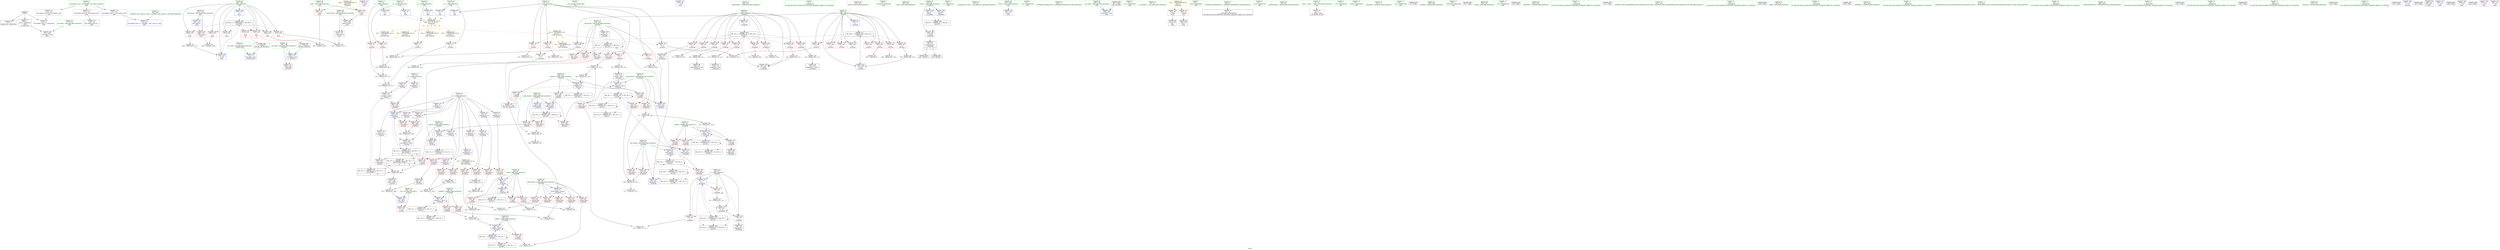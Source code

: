 digraph "SVFG" {
	label="SVFG";

	Node0x5595bc448990 [shape=record,color=grey,label="{NodeID: 0\nNullPtr}"];
	Node0x5595bc448990 -> Node0x5595bc4646f0[style=solid];
	Node0x5595bc448990 -> Node0x5595bc4647f0[style=solid];
	Node0x5595bc448990 -> Node0x5595bc466920[style=solid];
	Node0x5595bc465930 [shape=record,color=red,label="{NodeID: 194\n408\<--373\n\<--left_bound\nmain\n}"];
	Node0x5595bc465930 -> Node0x5595bc477120[style=solid];
	Node0x5595bc4629d0 [shape=record,color=purple,label="{NodeID: 111\n394\<--36\n\<--.str.5\nmain\n}"];
	Node0x5595bc460b80 [shape=record,color=green,label="{NodeID: 28\n17\<--18\ns\<--s_field_insensitive\nGlob }"];
	Node0x5595bc460b80 -> Node0x5595bc467fc0[style=solid];
	Node0x5595bc460b80 -> Node0x5595bc466620[style=solid];
	Node0x5595bc467170 [shape=record,color=blue,label="{NodeID: 222\n90\<--167\nright_bound\<--\n_Z5checkx\n}"];
	Node0x5595bc467170 -> Node0x5595bc4895e0[style=dashed];
	Node0x5595bc468b20 [shape=record,color=red,label="{NodeID: 139\n153\<--84\n\<--i\n_Z5checkx\n}"];
	Node0x5595bc468b20 -> Node0x5595bc475920[style=solid];
	Node0x5595bc463470 [shape=record,color=green,label="{NodeID: 56\n250\<--251\nres\<--res_field_insensitive\n_Z5solvei\n}"];
	Node0x5595bc463470 -> Node0x5595bc46b2f0[style=solid];
	Node0x5595bc463470 -> Node0x5595bc470120[style=solid];
	Node0x5595bc4b0950 [shape=record,color=black,label="{NodeID: 499\n71 = PHI(437, )\n0th arg _Z9read_datai }"];
	Node0x5595bc4b0950 -> Node0x5595bc466a20[style=solid];
	Node0x5595bc4763a0 [shape=record,color=grey,label="{NodeID: 333\n129 = Binary(128, 130, )\n}"];
	Node0x5595bc4763a0 -> Node0x5595bc464c30[style=solid];
	Node0x5595bc4706d0 [shape=record,color=blue,label="{NodeID: 250\n379\<--442\ni\<--inc\nmain\n}"];
	Node0x5595bc4706d0 -> Node0x5595bc48b410[style=dashed];
	Node0x5595bc46a1e0 [shape=record,color=red,label="{NodeID: 167\n349\<--238\n\<--test.addr\n_Z5solvei\n}"];
	Node0x5595bc464dd0 [shape=record,color=black,label="{NodeID: 84\n155\<--154\nidxprom13\<--sub12\n_Z5checkx\n}"];
	Node0x5595bc4495f0 [shape=record,color=green,label="{NodeID: 1\n7\<--1\n__dso_handle\<--dummyObj\nGlob }"];
	Node0x5595bc465a00 [shape=record,color=red,label="{NodeID: 195\n412\<--375\n\<--right_bound\nmain\n}"];
	Node0x5595bc465a00 -> Node0x5595bc476e20[style=solid];
	Node0x5595bc462aa0 [shape=record,color=purple,label="{NodeID: 112\n421\<--39\n\<--.str.6\nmain\n}"];
	Node0x5595bc460c80 [shape=record,color=green,label="{NodeID: 29\n19\<--20\na\<--a_field_insensitive\nGlob }"];
	Node0x5595bc460c80 -> Node0x5595bc465520[style=solid];
	Node0x5595bc460c80 -> Node0x5595bc4655f0[style=solid];
	Node0x5595bc467240 [shape=record,color=blue,label="{NodeID: 223\n94\<--171\nj\<--\n_Z5checkx\n}"];
	Node0x5595bc467240 -> Node0x5595bc469820[style=dashed];
	Node0x5595bc467240 -> Node0x5595bc4698f0[style=dashed];
	Node0x5595bc467240 -> Node0x5595bc4699c0[style=dashed];
	Node0x5595bc467240 -> Node0x5595bc467580[style=dashed];
	Node0x5595bc467240 -> Node0x5595bc487ce0[style=dashed];
	Node0x5595bc467240 -> Node0x5595bc492e40[style=dashed];
	Node0x5595bc468bf0 [shape=record,color=red,label="{NodeID: 140\n182\<--84\n\<--i\n_Z5checkx\n}"];
	Node0x5595bc468bf0 -> Node0x5595bc478020[style=solid];
	Node0x5595bc463540 [shape=record,color=green,label="{NodeID: 57\n254\<--255\n_ZNSirsERx\<--_ZNSirsERx_field_insensitive\n}"];
	Node0x5595bc4b0a60 [shape=record,color=black,label="{NodeID: 500\n237 = PHI(415, )\n0th arg _Z5solvei }"];
	Node0x5595bc4b0a60 -> Node0x5595bc46f690[style=solid];
	Node0x5595bc476520 [shape=record,color=grey,label="{NodeID: 334\n187 = Binary(186, 115, )\n}"];
	Node0x5595bc476520 -> Node0x5595bc464f70[style=solid];
	Node0x5595bc46a2b0 [shape=record,color=red,label="{NodeID: 168\n262\<--240\n\<--i\n_Z5solvei\n}"];
	Node0x5595bc46a2b0 -> Node0x5595bc477ba0[style=solid];
	Node0x5595bc464ea0 [shape=record,color=black,label="{NodeID: 85\n179\<--178\nidxprom22\<--\n_Z5checkx\n}"];
	Node0x5595bc45f1e0 [shape=record,color=green,label="{NodeID: 2\n9\<--1\n\<--dummyObj\nCan only get source location for instruction, argument, global var or function.}"];
	Node0x5595bc465ad0 [shape=record,color=red,label="{NodeID: 196\n399\<--377\n\<--tests\nmain\n}"];
	Node0x5595bc465ad0 -> Node0x5595bc470530[style=solid];
	Node0x5595bc462b70 [shape=record,color=purple,label="{NodeID: 113\n472\<--41\nllvm.global_ctors_0\<--llvm.global_ctors\nGlob }"];
	Node0x5595bc462b70 -> Node0x5595bc466720[style=solid];
	Node0x5595bc460d80 [shape=record,color=green,label="{NodeID: 30\n21\<--22\nb\<--b_field_insensitive\nGlob }"];
	Node0x5595bc460d80 -> Node0x5595bc4656c0[style=solid];
	Node0x5595bc460d80 -> Node0x5595bc461da0[style=solid];
	Node0x5595bc460d80 -> Node0x5595bc461e70[style=solid];
	Node0x5595bc460d80 -> Node0x5595bc461f40[style=solid];
	Node0x5595bc460d80 -> Node0x5595bc462010[style=solid];
	Node0x5595bc460d80 -> Node0x5595bc4620e0[style=solid];
	Node0x5595bc460d80 -> Node0x5595bc4621b0[style=solid];
	Node0x5595bc460d80 -> Node0x5595bc462280[style=solid];
	Node0x5595bc460d80 -> Node0x5595bc462350[style=solid];
	Node0x5595bc460d80 -> Node0x5595bc462420[style=solid];
	Node0x5595bc460d80 -> Node0x5595bc4624f0[style=solid];
	Node0x5595bc467310 [shape=record,color=blue,label="{NodeID: 224\n96\<--193\nmiddleS\<--sub32\n_Z5checkx\n}"];
	Node0x5595bc467310 -> Node0x5595bc469a90[style=dashed];
	Node0x5595bc467310 -> Node0x5595bc469b60[style=dashed];
	Node0x5595bc467310 -> Node0x5595bc467310[style=dashed];
	Node0x5595bc467310 -> Node0x5595bc4881e0[style=dashed];
	Node0x5595bc467310 -> Node0x5595bc493340[style=dashed];
	Node0x5595bc468cc0 [shape=record,color=red,label="{NodeID: 141\n186\<--84\n\<--i\n_Z5checkx\n}"];
	Node0x5595bc468cc0 -> Node0x5595bc476520[style=solid];
	Node0x5595bc463640 [shape=record,color=green,label="{NodeID: 58\n353\<--354\nprintf\<--printf_field_insensitive\n}"];
	Node0x5595bc4766a0 [shape=record,color=grey,label="{NodeID: 335\n336 = Binary(335, 130, )\n}"];
	Node0x5595bc46a380 [shape=record,color=red,label="{NodeID: 169\n266\<--240\n\<--i\n_Z5solvei\n}"];
	Node0x5595bc46a380 -> Node0x5595bc4751a0[style=solid];
	Node0x5595bc464f70 [shape=record,color=black,label="{NodeID: 86\n188\<--187\nidxprom28\<--sub27\n_Z5checkx\n}"];
	Node0x5595bc45f270 [shape=record,color=green,label="{NodeID: 3\n23\<--1\n_ZSt3cin\<--dummyObj\nGlob }"];
	Node0x5595bc465ba0 [shape=record,color=red,label="{NodeID: 197\n404\<--377\n\<--tests\nmain\n}"];
	Node0x5595bc465ba0 -> Node0x5595bc4772a0[style=solid];
	Node0x5595bc462c70 [shape=record,color=purple,label="{NodeID: 114\n473\<--41\nllvm.global_ctors_1\<--llvm.global_ctors\nGlob }"];
	Node0x5595bc462c70 -> Node0x5595bc466820[style=solid];
	Node0x5595bc460e80 [shape=record,color=green,label="{NodeID: 31\n41\<--45\nllvm.global_ctors\<--llvm.global_ctors_field_insensitive\nGlob }"];
	Node0x5595bc460e80 -> Node0x5595bc462b70[style=solid];
	Node0x5595bc460e80 -> Node0x5595bc462c70[style=solid];
	Node0x5595bc460e80 -> Node0x5595bc4677b0[style=solid];
	Node0x5595bc4673e0 [shape=record,color=blue,label="{NodeID: 225\n98\<--202\nrightS\<--sub36\n_Z5checkx\n}"];
	Node0x5595bc4673e0 -> Node0x5595bc469c30[style=dashed];
	Node0x5595bc4673e0 -> Node0x5595bc4673e0[style=dashed];
	Node0x5595bc4673e0 -> Node0x5595bc4886e0[style=dashed];
	Node0x5595bc4673e0 -> Node0x5595bc493840[style=dashed];
	Node0x5595bc468d90 [shape=record,color=red,label="{NodeID: 142\n225\<--84\n\<--i\n_Z5checkx\n}"];
	Node0x5595bc468d90 -> Node0x5595bc4745a0[style=solid];
	Node0x5595bc463740 [shape=record,color=green,label="{NodeID: 59\n362\<--363\nmain\<--main_field_insensitive\n}"];
	Node0x5595bc487260 [shape=record,color=yellow,style=double,label="{NodeID: 419\n66V_1 = ENCHI(MR_66V_0)\npts\{378 \}\nFun[main]}"];
	Node0x5595bc487260 -> Node0x5595bc465ad0[style=dashed];
	Node0x5595bc487260 -> Node0x5595bc465ba0[style=dashed];
	Node0x5595bc476820 [shape=record,color=grey,label="{NodeID: 336\n160 = Binary(148, 159, )\n}"];
	Node0x5595bc476820 -> Node0x5595bc478320[style=solid];
	Node0x5595bc46a450 [shape=record,color=red,label="{NodeID: 170\n275\<--240\n\<--i\n_Z5solvei\n}"];
	Node0x5595bc465040 [shape=record,color=black,label="{NodeID: 87\n78\<--232\n_Z5checkx_ret\<--\n_Z5checkx\n|{<s0>8|<s1>9}}"];
	Node0x5595bc465040:s0 -> Node0x5595bc4afce0[style=solid,color=blue];
	Node0x5595bc465040:s1 -> Node0x5595bc4afde0[style=solid,color=blue];
	Node0x5595bc45f300 [shape=record,color=green,label="{NodeID: 4\n24\<--1\n.str\<--dummyObj\nGlob }"];
	Node0x5595bc485fe0 [shape=record,color=black,label="{NodeID: 364\nMR_6V_3 = PHI(MR_6V_4, MR_6V_2, )\npts\{81 \}\n}"];
	Node0x5595bc485fe0 -> Node0x5595bc468230[style=dashed];
	Node0x5595bc465c70 [shape=record,color=red,label="{NodeID: 198\n403\<--379\n\<--i\nmain\n}"];
	Node0x5595bc465c70 -> Node0x5595bc4772a0[style=solid];
	Node0x5595bc4677b0 [shape=record,color=purple,label="{NodeID: 115\n474\<--41\nllvm.global_ctors_2\<--llvm.global_ctors\nGlob }"];
	Node0x5595bc4677b0 -> Node0x5595bc466920[style=solid];
	Node0x5595bc460f80 [shape=record,color=green,label="{NodeID: 32\n46\<--47\n__cxx_global_var_init\<--__cxx_global_var_init_field_insensitive\n}"];
	Node0x5595bc069420 [shape=record,color=black,label="{NodeID: 309\n192 = PHI(9, 190, )\n}"];
	Node0x5595bc069420 -> Node0x5595bc4757a0[style=solid];
	Node0x5595bc4674b0 [shape=record,color=blue,label="{NodeID: 226\n80\<--217\nretval\<--\n_Z5checkx\n}"];
	Node0x5595bc4674b0 -> Node0x5595bc485fe0[style=dashed];
	Node0x5595bc468e60 [shape=record,color=red,label="{NodeID: 143\n121\<--86\n\<--leftS\n_Z5checkx\n}"];
	Node0x5595bc468e60 -> Node0x5595bc476fa0[style=solid];
	Node0x5595bc463840 [shape=record,color=green,label="{NodeID: 60\n367\<--368\nretval\<--retval_field_insensitive\nmain\n}"];
	Node0x5595bc463840 -> Node0x5595bc4701f0[style=solid];
	Node0x5595bc4769a0 [shape=record,color=grey,label="{NodeID: 337\n313 = Binary(311, 312, )\n}"];
	Node0x5595bc4769a0 -> Node0x5595bc476b20[style=solid];
	Node0x5595bc46a520 [shape=record,color=red,label="{NodeID: 171\n278\<--240\n\<--i\n_Z5solvei\n}"];
	Node0x5595bc465110 [shape=record,color=black,label="{NodeID: 88\n341\<--340\nconv\<--sub23\n_Z5solvei\n}"];
	Node0x5595bc465110 -> Node0x5595bc475c20[style=solid];
	Node0x5595bc45f390 [shape=record,color=green,label="{NodeID: 5\n26\<--1\n.str.1\<--dummyObj\nGlob }"];
	Node0x5595bc4864e0 [shape=record,color=black,label="{NodeID: 365\nMR_12V_6 = PHI(MR_12V_2, MR_12V_5, )\npts\{87 \}\n}"];
	Node0x5595bc465d40 [shape=record,color=red,label="{NodeID: 199\n407\<--379\n\<--i\nmain\n}"];
	Node0x5595bc465d40 -> Node0x5595bc477120[style=solid];
	Node0x5595bc467870 [shape=record,color=red,label="{NodeID: 116\n106\<--8\n\<--n\n_Z5checkx\n}"];
	Node0x5595bc467870 -> Node0x5595bc477720[style=solid];
	Node0x5595bc461080 [shape=record,color=green,label="{NodeID: 33\n50\<--51\n_ZNSt8ios_base4InitC1Ev\<--_ZNSt8ios_base4InitC1Ev_field_insensitive\n}"];
	Node0x5595bc473d00 [shape=record,color=black,label="{NodeID: 310\n159 = PHI(9, 157, )\n}"];
	Node0x5595bc473d00 -> Node0x5595bc476820[style=solid];
	Node0x5595bc467580 [shape=record,color=blue,label="{NodeID: 227\n94\<--221\nj\<--inc\n_Z5checkx\n}"];
	Node0x5595bc467580 -> Node0x5595bc469820[style=dashed];
	Node0x5595bc467580 -> Node0x5595bc4698f0[style=dashed];
	Node0x5595bc467580 -> Node0x5595bc4699c0[style=dashed];
	Node0x5595bc467580 -> Node0x5595bc467580[style=dashed];
	Node0x5595bc467580 -> Node0x5595bc487ce0[style=dashed];
	Node0x5595bc467580 -> Node0x5595bc492e40[style=dashed];
	Node0x5595bc468f30 [shape=record,color=red,label="{NodeID: 144\n199\<--86\n\<--leftS\n_Z5checkx\n}"];
	Node0x5595bc468f30 -> Node0x5595bc474ea0[style=solid];
	Node0x5595bc463910 [shape=record,color=green,label="{NodeID: 61\n369\<--370\nargc.addr\<--argc.addr_field_insensitive\nmain\n}"];
	Node0x5595bc463910 -> Node0x5595bc4702c0[style=solid];
	Node0x5595bc476b20 [shape=record,color=grey,label="{NodeID: 338\n314 = Binary(313, 315, )\n}"];
	Node0x5595bc476b20 -> Node0x5595bc46fd10[style=solid];
	Node0x5595bc46a5f0 [shape=record,color=red,label="{NodeID: 172\n281\<--240\n\<--i\n_Z5solvei\n}"];
	Node0x5595bc4651e0 [shape=record,color=black,label="{NodeID: 89\n346\<--345\nconv26\<--\n_Z5solvei\n}"];
	Node0x5595bc4651e0 -> Node0x5595bc475c20[style=solid];
	Node0x5595bc45fbd0 [shape=record,color=green,label="{NodeID: 6\n28\<--1\n.str.2\<--dummyObj\nGlob }"];
	Node0x5595bc4869e0 [shape=record,color=black,label="{NodeID: 366\nMR_14V_8 = PHI(MR_14V_2, MR_14V_5, )\npts\{89 \}\n}"];
	Node0x5595bc465e10 [shape=record,color=red,label="{NodeID: 200\n411\<--379\n\<--i\nmain\n}"];
	Node0x5595bc465e10 -> Node0x5595bc476e20[style=solid];
	Node0x5595bc467940 [shape=record,color=red,label="{NodeID: 117\n128\<--8\n\<--n\n_Z5checkx\n}"];
	Node0x5595bc467940 -> Node0x5595bc4763a0[style=solid];
	Node0x5595bc461180 [shape=record,color=green,label="{NodeID: 34\n56\<--57\n__cxa_atexit\<--__cxa_atexit_field_insensitive\n}"];
	Node0x5595bc4742a0 [shape=record,color=grey,label="{NodeID: 311\n288 = Binary(287, 130, )\n}"];
	Node0x5595bc467650 [shape=record,color=blue,label="{NodeID: 228\n84\<--226\ni\<--inc44\n_Z5checkx\n}"];
	Node0x5595bc467650 -> Node0x5595bc46ba40[style=dashed];
	Node0x5595bc469000 [shape=record,color=red,label="{NodeID: 145\n204\<--86\n\<--leftS\n_Z5checkx\n}"];
	Node0x5595bc469000 -> Node0x5595bc4778a0[style=solid];
	Node0x5595bc4639e0 [shape=record,color=green,label="{NodeID: 62\n371\<--372\nargv.addr\<--argv.addr_field_insensitive\nmain\n}"];
	Node0x5595bc4639e0 -> Node0x5595bc470390[style=solid];
	Node0x5595bc487530 [shape=record,color=yellow,style=double,label="{NodeID: 422\n72V_1 = ENCHI(MR_72V_0)\npts\{10 12 14 16 18 \}\nFun[main]|{<s0>14|<s1>14|<s2>14|<s3>14|<s4>14}}"];
	Node0x5595bc487530:s0 -> Node0x5595bc496430[style=dashed,color=red];
	Node0x5595bc487530:s1 -> Node0x5595bc496540[style=dashed,color=red];
	Node0x5595bc487530:s2 -> Node0x5595bc496620[style=dashed,color=red];
	Node0x5595bc487530:s3 -> Node0x5595bc496700[style=dashed,color=red];
	Node0x5595bc487530:s4 -> Node0x5595bc4967e0[style=dashed,color=red];
	Node0x5595bc476ca0 [shape=record,color=grey,label="{NodeID: 339\n308 = Binary(306, 307, )\n}"];
	Node0x5595bc476ca0 -> Node0x5595bc478620[style=solid];
	Node0x5595bc46a6c0 [shape=record,color=red,label="{NodeID: 173\n284\<--240\n\<--i\n_Z5solvei\n}"];
	Node0x5595bc46a6c0 -> Node0x5595bc4775a0[style=solid];
	Node0x5595bc4652b0 [shape=record,color=black,label="{NodeID: 90\n387\<--384\ncall\<--\nmain\n}"];
	Node0x5595bc45fc60 [shape=record,color=green,label="{NodeID: 7\n30\<--1\nstdin\<--dummyObj\nGlob }"];
	Node0x5595bc4876f0 [shape=record,color=black,label="{NodeID: 367\nMR_16V_8 = PHI(MR_16V_2, MR_16V_5, )\npts\{91 \}\n}"];
	Node0x5595bc465ee0 [shape=record,color=red,label="{NodeID: 201\n415\<--379\n\<--i\nmain\n|{<s0>14}}"];
	Node0x5595bc465ee0:s0 -> Node0x5595bc4b0a60[style=solid,color=red];
	Node0x5595bc467a10 [shape=record,color=red,label="{NodeID: 118\n195\<--8\n\<--n\n_Z5checkx\n}"];
	Node0x5595bc467a10 -> Node0x5595bc474ba0[style=solid];
	Node0x5595bc461280 [shape=record,color=green,label="{NodeID: 35\n55\<--61\n_ZNSt8ios_base4InitD1Ev\<--_ZNSt8ios_base4InitD1Ev_field_insensitive\n}"];
	Node0x5595bc461280 -> Node0x5595bc4648c0[style=solid];
	Node0x5595bc474420 [shape=record,color=grey,label="{NodeID: 312\n294 = Binary(293, 290, )\n}"];
	Node0x5595bc474420 -> Node0x5595bc46f9d0[style=solid];
	Node0x5595bc467720 [shape=record,color=blue,label="{NodeID: 229\n80\<--230\nretval\<--\n_Z5checkx\n}"];
	Node0x5595bc467720 -> Node0x5595bc485fe0[style=dashed];
	Node0x5595bc4690d0 [shape=record,color=red,label="{NodeID: 146\n135\<--88\n\<--left_bound\n_Z5checkx\n}"];
	Node0x5595bc4690d0 -> Node0x5595bc476220[style=solid];
	Node0x5595bc463ab0 [shape=record,color=green,label="{NodeID: 63\n373\<--374\nleft_bound\<--left_bound_field_insensitive\nmain\n}"];
	Node0x5595bc463ab0 -> Node0x5595bc465930[style=solid];
	Node0x5595bc463ab0 -> Node0x5595bc470460[style=solid];
	Node0x5595bc476e20 [shape=record,color=grey,label="{NodeID: 340\n413 = cmp(411, 412, )\n}"];
	Node0x5595bc46a790 [shape=record,color=red,label="{NodeID: 174\n287\<--240\n\<--i\n_Z5solvei\n}"];
	Node0x5595bc46a790 -> Node0x5595bc4742a0[style=solid];
	Node0x5595bc465380 [shape=record,color=black,label="{NodeID: 91\n393\<--390\ncall1\<--\nmain\n}"];
	Node0x5595bc45fcf0 [shape=record,color=green,label="{NodeID: 8\n31\<--1\n.str.3\<--dummyObj\nGlob }"];
	Node0x5595bc4877e0 [shape=record,color=black,label="{NodeID: 368\nMR_18V_6 = PHI(MR_18V_2, MR_18V_4, )\npts\{93 \}\n}"];
	Node0x5595bc465fb0 [shape=record,color=red,label="{NodeID: 202\n417\<--379\n\<--i\nmain\n}"];
	Node0x5595bc467ae0 [shape=record,color=red,label="{NodeID: 119\n263\<--8\n\<--n\n_Z5solvei\n}"];
	Node0x5595bc467ae0 -> Node0x5595bc477ba0[style=solid];
	Node0x5595bc461380 [shape=record,color=green,label="{NodeID: 36\n68\<--69\n_Z9read_datai\<--_Z9read_datai_field_insensitive\n}"];
	Node0x5595bc4745a0 [shape=record,color=grey,label="{NodeID: 313\n226 = Binary(225, 115, )\n}"];
	Node0x5595bc4745a0 -> Node0x5595bc467650[style=solid];
	Node0x5595bc46f690 [shape=record,color=blue,label="{NodeID: 230\n238\<--237\ntest.addr\<--test\n_Z5solvei\n}"];
	Node0x5595bc46f690 -> Node0x5595bc46a1e0[style=dashed];
	Node0x5595bc4691a0 [shape=record,color=red,label="{NodeID: 147\n139\<--88\n\<--left_bound\n_Z5checkx\n}"];
	Node0x5595bc4691a0 -> Node0x5595bc4760a0[style=solid];
	Node0x5595bc463b80 [shape=record,color=green,label="{NodeID: 64\n375\<--376\nright_bound\<--right_bound_field_insensitive\nmain\n}"];
	Node0x5595bc463b80 -> Node0x5595bc465a00[style=solid];
	Node0x5595bc463b80 -> Node0x5595bc470530[style=solid];
	Node0x5595bc496430 [shape=record,color=yellow,style=double,label="{NodeID: 424\n4V_1 = ENCHI(MR_4V_0)\npts\{10 \}\nFun[_Z5solvei]|{|<s3>8|<s4>9}}"];
	Node0x5595bc496430 -> Node0x5595bc467ae0[style=dashed];
	Node0x5595bc496430 -> Node0x5595bc467bb0[style=dashed];
	Node0x5595bc496430 -> Node0x5595bc467c80[style=dashed];
	Node0x5595bc496430:s3 -> Node0x5595bc493d40[style=dashed,color=red];
	Node0x5595bc496430:s4 -> Node0x5595bc493d40[style=dashed,color=red];
	Node0x5595bc476fa0 [shape=record,color=grey,label="{NodeID: 341\n123 = cmp(121, 122, )\n}"];
	Node0x5595bc46a860 [shape=record,color=red,label="{NodeID: 175\n291\<--240\n\<--i\n_Z5solvei\n}"];
	Node0x5595bc465450 [shape=record,color=purple,label="{NodeID: 92\n52\<--4\n\<--_ZStL8__ioinit\n__cxx_global_var_init\n}"];
	Node0x5595bc45fd80 [shape=record,color=green,label="{NodeID: 9\n33\<--1\n.str.4\<--dummyObj\nGlob }"];
	Node0x5595bc487ce0 [shape=record,color=black,label="{NodeID: 369\nMR_20V_7 = PHI(MR_20V_2, MR_20V_5, )\npts\{95 \}\n}"];
	Node0x5595bc466080 [shape=record,color=red,label="{NodeID: 203\n437\<--379\n\<--i\nmain\n|{<s0>20}}"];
	Node0x5595bc466080:s0 -> Node0x5595bc4b0950[style=solid,color=red];
	Node0x5595bc467bb0 [shape=record,color=red,label="{NodeID: 120\n335\<--8\n\<--n\n_Z5solvei\n}"];
	Node0x5595bc467bb0 -> Node0x5595bc4766a0[style=solid];
	Node0x5595bc461480 [shape=record,color=green,label="{NodeID: 37\n72\<--73\ntest.addr\<--test.addr_field_insensitive\n_Z9read_datai\n}"];
	Node0x5595bc461480 -> Node0x5595bc466a20[style=solid];
	Node0x5595bc492940 [shape=record,color=black,label="{NodeID: 397\nMR_18V_3 = PHI(MR_18V_4, MR_18V_2, )\npts\{93 \}\n}"];
	Node0x5595bc492940 -> Node0x5595bc466fd0[style=dashed];
	Node0x5595bc492940 -> Node0x5595bc4877e0[style=dashed];
	Node0x5595bc492940 -> Node0x5595bc492940[style=dashed];
	Node0x5595bc474720 [shape=record,color=grey,label="{NodeID: 314\n442 = Binary(441, 115, )\n}"];
	Node0x5595bc474720 -> Node0x5595bc4706d0[style=solid];
	Node0x5595bc46f760 [shape=record,color=blue,label="{NodeID: 231\n240\<--9\ni\<--\n_Z5solvei\n}"];
	Node0x5595bc46f760 -> Node0x5595bc48a510[style=dashed];
	Node0x5595bc469270 [shape=record,color=red,label="{NodeID: 148\n171\<--88\n\<--left_bound\n_Z5checkx\n}"];
	Node0x5595bc469270 -> Node0x5595bc467240[style=solid];
	Node0x5595bc463c50 [shape=record,color=green,label="{NodeID: 65\n377\<--378\ntests\<--tests_field_insensitive\nmain\n}"];
	Node0x5595bc463c50 -> Node0x5595bc465ad0[style=solid];
	Node0x5595bc463c50 -> Node0x5595bc465ba0[style=solid];
	Node0x5595bc496540 [shape=record,color=yellow,style=double,label="{NodeID: 425\n29V_1 = ENCHI(MR_29V_0)\npts\{12 \}\nFun[_Z5solvei]}"];
	Node0x5595bc496540 -> Node0x5595bc467d50[style=dashed];
	Node0x5595bc477120 [shape=record,color=grey,label="{NodeID: 342\n409 = cmp(407, 408, )\n}"];
	Node0x5595bc46a930 [shape=record,color=red,label="{NodeID: 176\n298\<--240\n\<--i\n_Z5solvei\n}"];
	Node0x5595bc46a930 -> Node0x5595bc4754a0[style=solid];
	Node0x5595bc465520 [shape=record,color=purple,label="{NodeID: 93\n276\<--19\narrayidx\<--a\n_Z5solvei\n}"];
	Node0x5595bc465520 -> Node0x5595bc46f830[style=solid];
	Node0x5595bc45fe10 [shape=record,color=green,label="{NodeID: 10\n35\<--1\nstdout\<--dummyObj\nGlob }"];
	Node0x5595bc4881e0 [shape=record,color=black,label="{NodeID: 370\nMR_22V_6 = PHI(MR_22V_2, MR_22V_5, )\npts\{97 \}\n}"];
	Node0x5595bc466150 [shape=record,color=red,label="{NodeID: 204\n441\<--379\n\<--i\nmain\n}"];
	Node0x5595bc466150 -> Node0x5595bc474720[style=solid];
	Node0x5595bc467c80 [shape=record,color=red,label="{NodeID: 121\n342\<--8\n\<--n\n_Z5solvei\n}"];
	Node0x5595bc467c80 -> Node0x5595bc475aa0[style=solid];
	Node0x5595bc461550 [shape=record,color=green,label="{NodeID: 38\n76\<--77\n_Z5checkx\<--_Z5checkx_field_insensitive\n}"];
	Node0x5595bc492e40 [shape=record,color=black,label="{NodeID: 398\nMR_20V_3 = PHI(MR_20V_5, MR_20V_2, )\npts\{95 \}\n}"];
	Node0x5595bc492e40 -> Node0x5595bc467240[style=dashed];
	Node0x5595bc492e40 -> Node0x5595bc487ce0[style=dashed];
	Node0x5595bc492e40 -> Node0x5595bc492e40[style=dashed];
	Node0x5595bc4748a0 [shape=record,color=grey,label="{NodeID: 315\n272 = Binary(270, 271, )\n}"];
	Node0x5595bc4748a0 -> Node0x5595bc475020[style=solid];
	Node0x5595bc46f830 [shape=record,color=blue,label="{NodeID: 232\n276\<--274\narrayidx\<--add5\n_Z5solvei\n}"];
	Node0x5595bc46f830 -> Node0x5595bc46b3c0[style=dashed];
	Node0x5595bc46f830 -> Node0x5595bc48aa10[style=dashed];
	Node0x5595bc469340 [shape=record,color=red,label="{NodeID: 149\n134\<--90\n\<--right_bound\n_Z5checkx\n}"];
	Node0x5595bc469340 -> Node0x5595bc476220[style=solid];
	Node0x5595bc463d20 [shape=record,color=green,label="{NodeID: 66\n379\<--380\ni\<--i_field_insensitive\nmain\n}"];
	Node0x5595bc463d20 -> Node0x5595bc465c70[style=solid];
	Node0x5595bc463d20 -> Node0x5595bc465d40[style=solid];
	Node0x5595bc463d20 -> Node0x5595bc465e10[style=solid];
	Node0x5595bc463d20 -> Node0x5595bc465ee0[style=solid];
	Node0x5595bc463d20 -> Node0x5595bc465fb0[style=solid];
	Node0x5595bc463d20 -> Node0x5595bc466080[style=solid];
	Node0x5595bc463d20 -> Node0x5595bc466150[style=solid];
	Node0x5595bc463d20 -> Node0x5595bc470600[style=solid];
	Node0x5595bc463d20 -> Node0x5595bc4706d0[style=solid];
	Node0x5595bc496620 [shape=record,color=yellow,style=double,label="{NodeID: 426\n31V_1 = ENCHI(MR_31V_0)\npts\{14 \}\nFun[_Z5solvei]}"];
	Node0x5595bc496620 -> Node0x5595bc467e20[style=dashed];
	Node0x5595bc4772a0 [shape=record,color=grey,label="{NodeID: 343\n405 = cmp(403, 404, )\n}"];
	Node0x5595bc46aa00 [shape=record,color=red,label="{NodeID: 177\n307\<--242\n\<--left_bound\n_Z5solvei\n}"];
	Node0x5595bc46aa00 -> Node0x5595bc476ca0[style=solid];
	Node0x5595bc4655f0 [shape=record,color=purple,label="{NodeID: 94\n279\<--19\narrayidx6\<--a\n_Z5solvei\n}"];
	Node0x5595bc4655f0 -> Node0x5595bc46b3c0[style=solid];
	Node0x5595bc45fea0 [shape=record,color=green,label="{NodeID: 11\n36\<--1\n.str.5\<--dummyObj\nGlob }"];
	Node0x5595bc4886e0 [shape=record,color=black,label="{NodeID: 371\nMR_24V_6 = PHI(MR_24V_2, MR_24V_5, )\npts\{99 \}\n}"];
	Node0x5595bc466220 [shape=record,color=blue,label="{NodeID: 205\n8\<--9\nn\<--\nGlob }"];
	Node0x5595bc466220 -> Node0x5595bc487530[style=dashed];
	Node0x5595bc467d50 [shape=record,color=red,label="{NodeID: 122\n267\<--11\n\<--p\n_Z5solvei\n}"];
	Node0x5595bc467d50 -> Node0x5595bc4751a0[style=solid];
	Node0x5595bc461650 [shape=record,color=green,label="{NodeID: 39\n80\<--81\nretval\<--retval_field_insensitive\n_Z5checkx\n}"];
	Node0x5595bc461650 -> Node0x5595bc468230[style=solid];
	Node0x5595bc461650 -> Node0x5595bc4674b0[style=solid];
	Node0x5595bc461650 -> Node0x5595bc467720[style=solid];
	Node0x5595bc4ae4d0 [shape=record,color=black,label="{NodeID: 482\n53 = PHI()\n}"];
	Node0x5595bc493340 [shape=record,color=black,label="{NodeID: 399\nMR_22V_3 = PHI(MR_22V_4, MR_22V_2, )\npts\{97 \}\n}"];
	Node0x5595bc493340 -> Node0x5595bc467310[style=dashed];
	Node0x5595bc493340 -> Node0x5595bc4881e0[style=dashed];
	Node0x5595bc493340 -> Node0x5595bc493340[style=dashed];
	Node0x5595bc474a20 [shape=record,color=grey,label="{NodeID: 316\n270 = Binary(268, 269, )\n}"];
	Node0x5595bc474a20 -> Node0x5595bc4748a0[style=solid];
	Node0x5595bc46f900 [shape=record,color=blue,label="{NodeID: 233\n282\<--280\narrayidx7\<--\n_Z5solvei\n}"];
	Node0x5595bc46f900 -> Node0x5595bc46b490[style=dashed];
	Node0x5595bc46f900 -> Node0x5595bc46b560[style=dashed];
	Node0x5595bc46f900 -> Node0x5595bc46f9d0[style=dashed];
	Node0x5595bc46f900 -> Node0x5595bc48af10[style=dashed];
	Node0x5595bc469410 [shape=record,color=red,label="{NodeID: 150\n140\<--90\n\<--right_bound\n_Z5checkx\n}"];
	Node0x5595bc469410 -> Node0x5595bc4760a0[style=solid];
	Node0x5595bc463df0 [shape=record,color=green,label="{NodeID: 67\n388\<--389\nfreopen\<--freopen_field_insensitive\n}"];
	Node0x5595bc496700 [shape=record,color=yellow,style=double,label="{NodeID: 427\n33V_1 = ENCHI(MR_33V_0)\npts\{16 \}\nFun[_Z5solvei]}"];
	Node0x5595bc496700 -> Node0x5595bc467ef0[style=dashed];
	Node0x5595bc477420 [shape=record,color=grey,label="{NodeID: 344\n137 = cmp(136, 115, )\n}"];
	Node0x5595bc46aad0 [shape=record,color=red,label="{NodeID: 178\n311\<--242\n\<--left_bound\n_Z5solvei\n}"];
	Node0x5595bc46aad0 -> Node0x5595bc4769a0[style=solid];
	Node0x5595bc4656c0 [shape=record,color=purple,label="{NodeID: 95\n117\<--21\narrayidx\<--b\n_Z5checkx\n}"];
	Node0x5595bc4656c0 -> Node0x5595bc469d00[style=solid];
	Node0x5595bc45ff30 [shape=record,color=green,label="{NodeID: 12\n38\<--1\n_ZSt4cerr\<--dummyObj\nGlob }"];
	Node0x5595bc488be0 [shape=record,color=black,label="{NodeID: 372\nMR_47V_4 = PHI(MR_47V_3, MR_47V_2, )\npts\{249 \}\n}"];
	Node0x5595bc488be0 -> Node0x5595bc46b220[style=dashed];
	Node0x5595bc466320 [shape=record,color=blue,label="{NodeID: 206\n11\<--9\np\<--\nGlob }"];
	Node0x5595bc466320 -> Node0x5595bc487530[style=dashed];
	Node0x5595bc467e20 [shape=record,color=red,label="{NodeID: 123\n269\<--13\n\<--q\n_Z5solvei\n}"];
	Node0x5595bc467e20 -> Node0x5595bc474a20[style=solid];
	Node0x5595bc461720 [shape=record,color=green,label="{NodeID: 40\n82\<--83\nbound.addr\<--bound.addr_field_insensitive\n_Z5checkx\n}"];
	Node0x5595bc461720 -> Node0x5595bc468300[style=solid];
	Node0x5595bc461720 -> Node0x5595bc4683d0[style=solid];
	Node0x5595bc461720 -> Node0x5595bc4684a0[style=solid];
	Node0x5595bc461720 -> Node0x5595bc468570[style=solid];
	Node0x5595bc461720 -> Node0x5595bc468640[style=solid];
	Node0x5595bc461720 -> Node0x5595bc466af0[style=solid];
	Node0x5595bc4af6b0 [shape=record,color=black,label="{NodeID: 483\n253 = PHI()\n}"];
	Node0x5595bc493840 [shape=record,color=black,label="{NodeID: 400\nMR_24V_3 = PHI(MR_24V_4, MR_24V_2, )\npts\{99 \}\n}"];
	Node0x5595bc493840 -> Node0x5595bc4673e0[style=dashed];
	Node0x5595bc493840 -> Node0x5595bc4886e0[style=dashed];
	Node0x5595bc493840 -> Node0x5595bc493840[style=dashed];
	Node0x5595bc474ba0 [shape=record,color=grey,label="{NodeID: 317\n196 = Binary(195, 130, )\n}"];
	Node0x5595bc46f9d0 [shape=record,color=blue,label="{NodeID: 234\n292\<--294\narrayidx10\<--add11\n_Z5solvei\n}"];
	Node0x5595bc46f9d0 -> Node0x5595bc48af10[style=dashed];
	Node0x5595bc4694e0 [shape=record,color=red,label="{NodeID: 151\n175\<--90\n\<--right_bound\n_Z5checkx\n}"];
	Node0x5595bc4694e0 -> Node0x5595bc4784a0[style=solid];
	Node0x5595bc463ef0 [shape=record,color=green,label="{NodeID: 68\n396\<--397\nscanf\<--scanf_field_insensitive\n}"];
	Node0x5595bc4967e0 [shape=record,color=yellow,style=double,label="{NodeID: 428\n35V_1 = ENCHI(MR_35V_0)\npts\{18 \}\nFun[_Z5solvei]}"];
	Node0x5595bc4967e0 -> Node0x5595bc467fc0[style=dashed];
	Node0x5595bc4775a0 [shape=record,color=grey,label="{NodeID: 345\n285 = cmp(284, 9, )\n}"];
	Node0x5595bc46aba0 [shape=record,color=red,label="{NodeID: 179\n329\<--242\n\<--left_bound\n_Z5solvei\n|{<s0>9}}"];
	Node0x5595bc46aba0:s0 -> Node0x5595bc4b05b0[style=solid,color=red];
	Node0x5595bc461da0 [shape=record,color=purple,label="{NodeID: 96\n147\<--21\narrayidx10\<--b\n_Z5checkx\n}"];
	Node0x5595bc461da0 -> Node0x5595bc469dd0[style=solid];
	Node0x5595bc45ffc0 [shape=record,color=green,label="{NodeID: 13\n39\<--1\n.str.6\<--dummyObj\nGlob }"];
	Node0x5595bc4890e0 [shape=record,color=black,label="{NodeID: 373\nMR_14V_5 = PHI(MR_14V_7, MR_14V_4, )\npts\{89 \}\n}"];
	Node0x5595bc4890e0 -> Node0x5595bc4690d0[style=dashed];
	Node0x5595bc4890e0 -> Node0x5595bc4691a0[style=dashed];
	Node0x5595bc4890e0 -> Node0x5595bc469270[style=dashed];
	Node0x5595bc4890e0 -> Node0x5595bc4670a0[style=dashed];
	Node0x5595bc4890e0 -> Node0x5595bc4869e0[style=dashed];
	Node0x5595bc4890e0 -> Node0x5595bc4890e0[style=dashed];
	Node0x5595bc4890e0 -> Node0x5595bc46c440[style=dashed];
	Node0x5595bc466420 [shape=record,color=blue,label="{NodeID: 207\n13\<--9\nq\<--\nGlob }"];
	Node0x5595bc466420 -> Node0x5595bc487530[style=dashed];
	Node0x5595bc467ef0 [shape=record,color=red,label="{NodeID: 124\n271\<--15\n\<--r\n_Z5solvei\n}"];
	Node0x5595bc467ef0 -> Node0x5595bc4748a0[style=solid];
	Node0x5595bc4617f0 [shape=record,color=green,label="{NodeID: 41\n84\<--85\ni\<--i_field_insensitive\n_Z5checkx\n}"];
	Node0x5595bc4617f0 -> Node0x5595bc468710[style=solid];
	Node0x5595bc4617f0 -> Node0x5595bc4687e0[style=solid];
	Node0x5595bc4617f0 -> Node0x5595bc4688b0[style=solid];
	Node0x5595bc4617f0 -> Node0x5595bc468980[style=solid];
	Node0x5595bc4617f0 -> Node0x5595bc468a50[style=solid];
	Node0x5595bc4617f0 -> Node0x5595bc468b20[style=solid];
	Node0x5595bc4617f0 -> Node0x5595bc468bf0[style=solid];
	Node0x5595bc4617f0 -> Node0x5595bc468cc0[style=solid];
	Node0x5595bc4617f0 -> Node0x5595bc468d90[style=solid];
	Node0x5595bc4617f0 -> Node0x5595bc466bc0[style=solid];
	Node0x5595bc4617f0 -> Node0x5595bc467650[style=solid];
	Node0x5595bc4af810 [shape=record,color=black,label="{NodeID: 484\n256 = PHI()\n}"];
	Node0x5595bc493d40 [shape=record,color=yellow,style=double,label="{NodeID: 401\n4V_1 = ENCHI(MR_4V_0)\npts\{10 \}\nFun[_Z5checkx]}"];
	Node0x5595bc493d40 -> Node0x5595bc467870[style=dashed];
	Node0x5595bc493d40 -> Node0x5595bc467940[style=dashed];
	Node0x5595bc493d40 -> Node0x5595bc467a10[style=dashed];
	Node0x5595bc474d20 [shape=record,color=grey,label="{NodeID: 318\n202 = Binary(200, 201, )\n}"];
	Node0x5595bc474d20 -> Node0x5595bc4673e0[style=solid];
	Node0x5595bc46faa0 [shape=record,color=blue,label="{NodeID: 235\n240\<--299\ni\<--inc\n_Z5solvei\n}"];
	Node0x5595bc46faa0 -> Node0x5595bc48a510[style=dashed];
	Node0x5595bc4695b0 [shape=record,color=red,label="{NodeID: 152\n145\<--92\n\<--middle\n_Z5checkx\n}"];
	Node0x5595bc4695b0 -> Node0x5595bc464d00[style=solid];
	Node0x5595bc463ff0 [shape=record,color=green,label="{NodeID: 69\n419\<--420\n_ZNSolsEi\<--_ZNSolsEi_field_insensitive\n}"];
	Node0x5595bc477720 [shape=record,color=grey,label="{NodeID: 346\n107 = cmp(105, 106, )\n}"];
	Node0x5595bc46ac70 [shape=record,color=red,label="{NodeID: 180\n332\<--242\n\<--left_bound\n_Z5solvei\n}"];
	Node0x5595bc46ac70 -> Node0x5595bc470050[style=solid];
	Node0x5595bc461e70 [shape=record,color=purple,label="{NodeID: 97\n156\<--21\narrayidx14\<--b\n_Z5checkx\n}"];
	Node0x5595bc461e70 -> Node0x5595bc469ea0[style=solid];
	Node0x5595bc460050 [shape=record,color=green,label="{NodeID: 14\n42\<--1\n\<--dummyObj\nCan only get source location for instruction, argument, global var or function.}"];
	Node0x5595bc4895e0 [shape=record,color=black,label="{NodeID: 374\nMR_16V_5 = PHI(MR_16V_6, MR_16V_4, )\npts\{91 \}\n}"];
	Node0x5595bc4895e0 -> Node0x5595bc469340[style=dashed];
	Node0x5595bc4895e0 -> Node0x5595bc469410[style=dashed];
	Node0x5595bc4895e0 -> Node0x5595bc4694e0[style=dashed];
	Node0x5595bc4895e0 -> Node0x5595bc467170[style=dashed];
	Node0x5595bc4895e0 -> Node0x5595bc4876f0[style=dashed];
	Node0x5595bc4895e0 -> Node0x5595bc4895e0[style=dashed];
	Node0x5595bc4895e0 -> Node0x5595bc46c940[style=dashed];
	Node0x5595bc466520 [shape=record,color=blue,label="{NodeID: 208\n15\<--9\nr\<--\nGlob }"];
	Node0x5595bc466520 -> Node0x5595bc487530[style=dashed];
	Node0x5595bc467fc0 [shape=record,color=red,label="{NodeID: 125\n273\<--17\n\<--s\n_Z5solvei\n}"];
	Node0x5595bc467fc0 -> Node0x5595bc475020[style=solid];
	Node0x5595bc4618c0 [shape=record,color=green,label="{NodeID: 42\n86\<--87\nleftS\<--leftS_field_insensitive\n_Z5checkx\n}"];
	Node0x5595bc4618c0 -> Node0x5595bc468e60[style=solid];
	Node0x5595bc4618c0 -> Node0x5595bc468f30[style=solid];
	Node0x5595bc4618c0 -> Node0x5595bc469000[style=solid];
	Node0x5595bc4618c0 -> Node0x5595bc466c90[style=solid];
	Node0x5595bc4618c0 -> Node0x5595bc466d60[style=solid];
	Node0x5595bc4af910 [shape=record,color=black,label="{NodeID: 485\n257 = PHI()\n}"];
	Node0x5595bc474ea0 [shape=record,color=grey,label="{NodeID: 319\n200 = Binary(198, 199, )\n}"];
	Node0x5595bc474ea0 -> Node0x5595bc474d20[style=solid];
	Node0x5595bc46fb70 [shape=record,color=blue,label="{NodeID: 236\n242\<--9\nleft_bound\<--\n_Z5solvei\n}"];
	Node0x5595bc46fb70 -> Node0x5595bc483ce0[style=dashed];
	Node0x5595bc469680 [shape=record,color=red,label="{NodeID: 153\n164\<--92\n\<--middle\n_Z5checkx\n}"];
	Node0x5595bc469680 -> Node0x5595bc4670a0[style=solid];
	Node0x5595bc4640f0 [shape=record,color=green,label="{NodeID: 70\n423\<--424\n_ZStlsISt11char_traitsIcEERSt13basic_ostreamIcT_ES5_PKc\<--_ZStlsISt11char_traitsIcEERSt13basic_ostreamIcT_ES5_PKc_field_insensitive\n}"];
	Node0x5595bc4778a0 [shape=record,color=grey,label="{NodeID: 347\n206 = cmp(204, 205, )\n}"];
	Node0x5595bc46ad40 [shape=record,color=red,label="{NodeID: 181\n306\<--244\n\<--right_bound\n_Z5solvei\n}"];
	Node0x5595bc46ad40 -> Node0x5595bc476ca0[style=solid];
	Node0x5595bc461f40 [shape=record,color=purple,label="{NodeID: 98\n180\<--21\narrayidx23\<--b\n_Z5checkx\n}"];
	Node0x5595bc461f40 -> Node0x5595bc469f70[style=solid];
	Node0x5595bc4600e0 [shape=record,color=green,label="{NodeID: 15\n102\<--1\n\<--dummyObj\nCan only get source location for instruction, argument, global var or function.}"];
	Node0x5595bc466620 [shape=record,color=blue,label="{NodeID: 209\n17\<--9\ns\<--\nGlob }"];
	Node0x5595bc466620 -> Node0x5595bc487530[style=dashed];
	Node0x5595bc468090 [shape=record,color=red,label="{NodeID: 126\n384\<--30\n\<--stdin\nmain\n}"];
	Node0x5595bc468090 -> Node0x5595bc4652b0[style=solid];
	Node0x5595bc461990 [shape=record,color=green,label="{NodeID: 43\n88\<--89\nleft_bound\<--left_bound_field_insensitive\n_Z5checkx\n}"];
	Node0x5595bc461990 -> Node0x5595bc4690d0[style=solid];
	Node0x5595bc461990 -> Node0x5595bc4691a0[style=solid];
	Node0x5595bc461990 -> Node0x5595bc469270[style=solid];
	Node0x5595bc461990 -> Node0x5595bc466e30[style=solid];
	Node0x5595bc461990 -> Node0x5595bc4670a0[style=solid];
	Node0x5595bc4afa10 [shape=record,color=black,label="{NodeID: 486\n258 = PHI()\n}"];
	Node0x5595bc475020 [shape=record,color=grey,label="{NodeID: 320\n274 = Binary(272, 273, )\n}"];
	Node0x5595bc475020 -> Node0x5595bc46f830[style=solid];
	Node0x5595bc46fc40 [shape=record,color=blue,label="{NodeID: 237\n244\<--304\nright_bound\<--\n_Z5solvei\n}"];
	Node0x5595bc46fc40 -> Node0x5595bc4841e0[style=dashed];
	Node0x5595bc469750 [shape=record,color=red,label="{NodeID: 154\n167\<--92\n\<--middle\n_Z5checkx\n}"];
	Node0x5595bc469750 -> Node0x5595bc467170[style=solid];
	Node0x5595bc4641f0 [shape=record,color=green,label="{NodeID: 71\n426\<--427\nclock\<--clock_field_insensitive\n}"];
	Node0x5595bc477a20 [shape=record,color=grey,label="{NodeID: 348\n111 = cmp(110, 102, )\n}"];
	Node0x5595bc46ae10 [shape=record,color=red,label="{NodeID: 182\n312\<--244\n\<--right_bound\n_Z5solvei\n}"];
	Node0x5595bc46ae10 -> Node0x5595bc4769a0[style=solid];
	Node0x5595bc462010 [shape=record,color=purple,label="{NodeID: 99\n189\<--21\narrayidx29\<--b\n_Z5checkx\n}"];
	Node0x5595bc462010 -> Node0x5595bc46a040[style=solid];
	Node0x5595bc460170 [shape=record,color=green,label="{NodeID: 16\n115\<--1\n\<--dummyObj\nCan only get source location for instruction, argument, global var or function.}"];
	Node0x5595bc466720 [shape=record,color=blue,label="{NodeID: 210\n472\<--42\nllvm.global_ctors_0\<--\nGlob }"];
	Node0x5595bc468160 [shape=record,color=red,label="{NodeID: 127\n390\<--35\n\<--stdout\nmain\n}"];
	Node0x5595bc468160 -> Node0x5595bc465380[style=solid];
	Node0x5595bc461a60 [shape=record,color=green,label="{NodeID: 44\n90\<--91\nright_bound\<--right_bound_field_insensitive\n_Z5checkx\n}"];
	Node0x5595bc461a60 -> Node0x5595bc469340[style=solid];
	Node0x5595bc461a60 -> Node0x5595bc469410[style=solid];
	Node0x5595bc461a60 -> Node0x5595bc4694e0[style=solid];
	Node0x5595bc461a60 -> Node0x5595bc466f00[style=solid];
	Node0x5595bc461a60 -> Node0x5595bc467170[style=solid];
	Node0x5595bc4afc10 [shape=record,color=black,label="{NodeID: 487\n259 = PHI()\n}"];
	Node0x5595bc4751a0 [shape=record,color=grey,label="{NodeID: 321\n268 = Binary(266, 267, )\n}"];
	Node0x5595bc4751a0 -> Node0x5595bc474a20[style=solid];
	Node0x5595bc46fd10 [shape=record,color=blue,label="{NodeID: 238\n246\<--314\nmiddle\<--div\n_Z5solvei\n}"];
	Node0x5595bc46fd10 -> Node0x5595bc46afb0[style=dashed];
	Node0x5595bc46fd10 -> Node0x5595bc46b080[style=dashed];
	Node0x5595bc46fd10 -> Node0x5595bc46b150[style=dashed];
	Node0x5595bc46fd10 -> Node0x5595bc4846e0[style=dashed];
	Node0x5595bc469820 [shape=record,color=red,label="{NodeID: 155\n174\<--94\n\<--j\n_Z5checkx\n}"];
	Node0x5595bc469820 -> Node0x5595bc4784a0[style=solid];
	Node0x5595bc4642f0 [shape=record,color=green,label="{NodeID: 72\n429\<--430\n_ZNSolsEl\<--_ZNSolsEl_field_insensitive\n}"];
	Node0x5595bc477ba0 [shape=record,color=grey,label="{NodeID: 349\n264 = cmp(262, 263, )\n}"];
	Node0x5595bc46aee0 [shape=record,color=red,label="{NodeID: 183\n327\<--244\n\<--right_bound\n_Z5solvei\n}"];
	Node0x5595bc46aee0 -> Node0x5595bc46ff80[style=solid];
	Node0x5595bc4620e0 [shape=record,color=purple,label="{NodeID: 100\n197\<--21\narrayidx34\<--b\n_Z5checkx\n}"];
	Node0x5595bc4620e0 -> Node0x5595bc46a110[style=solid];
	Node0x5595bc460200 [shape=record,color=green,label="{NodeID: 17\n130\<--1\n\<--dummyObj\nCan only get source location for instruction, argument, global var or function.}"];
	Node0x5595bc48a510 [shape=record,color=black,label="{NodeID: 377\nMR_39V_3 = PHI(MR_39V_4, MR_39V_2, )\npts\{241 \}\n}"];
	Node0x5595bc48a510 -> Node0x5595bc46a2b0[style=dashed];
	Node0x5595bc48a510 -> Node0x5595bc46a380[style=dashed];
	Node0x5595bc48a510 -> Node0x5595bc46a450[style=dashed];
	Node0x5595bc48a510 -> Node0x5595bc46a520[style=dashed];
	Node0x5595bc48a510 -> Node0x5595bc46a5f0[style=dashed];
	Node0x5595bc48a510 -> Node0x5595bc46a6c0[style=dashed];
	Node0x5595bc48a510 -> Node0x5595bc46a790[style=dashed];
	Node0x5595bc48a510 -> Node0x5595bc46a860[style=dashed];
	Node0x5595bc48a510 -> Node0x5595bc46a930[style=dashed];
	Node0x5595bc48a510 -> Node0x5595bc46faa0[style=dashed];
	Node0x5595bc466820 [shape=record,color=blue,label="{NodeID: 211\n473\<--43\nllvm.global_ctors_1\<--_GLOBAL__sub_I_sdya_0_1.cpp\nGlob }"];
	Node0x5595bc468230 [shape=record,color=red,label="{NodeID: 128\n232\<--80\n\<--retval\n_Z5checkx\n}"];
	Node0x5595bc468230 -> Node0x5595bc465040[style=solid];
	Node0x5595bc461b30 [shape=record,color=green,label="{NodeID: 45\n92\<--93\nmiddle\<--middle_field_insensitive\n_Z5checkx\n}"];
	Node0x5595bc461b30 -> Node0x5595bc4695b0[style=solid];
	Node0x5595bc461b30 -> Node0x5595bc469680[style=solid];
	Node0x5595bc461b30 -> Node0x5595bc469750[style=solid];
	Node0x5595bc461b30 -> Node0x5595bc466fd0[style=solid];
	Node0x5595bc4afce0 [shape=record,color=black,label="{NodeID: 488\n318 = PHI(78, )\n}"];
	Node0x5595bc475320 [shape=record,color=grey,label="{NodeID: 322\n221 = Binary(220, 115, )\n}"];
	Node0x5595bc475320 -> Node0x5595bc467580[style=solid];
	Node0x5595bc46fde0 [shape=record,color=blue,label="{NodeID: 239\n244\<--320\nright_bound\<--\n_Z5solvei\n}"];
	Node0x5595bc46fde0 -> Node0x5595bc4841e0[style=dashed];
	Node0x5595bc4698f0 [shape=record,color=red,label="{NodeID: 156\n178\<--94\n\<--j\n_Z5checkx\n}"];
	Node0x5595bc4698f0 -> Node0x5595bc464ea0[style=solid];
	Node0x5595bc4643f0 [shape=record,color=green,label="{NodeID: 73\n432\<--433\n_ZSt4endlIcSt11char_traitsIcEERSt13basic_ostreamIT_T0_ES6_\<--_ZSt4endlIcSt11char_traitsIcEERSt13basic_ostreamIT_T0_ES6__field_insensitive\n}"];
	Node0x5595bc477d20 [shape=record,color=grey,label="{NodeID: 350\n214 = cmp(212, 213, )\n}"];
	Node0x5595bc46afb0 [shape=record,color=red,label="{NodeID: 184\n317\<--246\n\<--middle\n_Z5solvei\n|{<s0>8}}"];
	Node0x5595bc46afb0:s0 -> Node0x5595bc4b05b0[style=solid,color=red];
	Node0x5595bc4621b0 [shape=record,color=purple,label="{NodeID: 101\n282\<--21\narrayidx7\<--b\n_Z5solvei\n}"];
	Node0x5595bc4621b0 -> Node0x5595bc46f900[style=solid];
	Node0x5595bc460290 [shape=record,color=green,label="{NodeID: 18\n143\<--1\n\<--dummyObj\nCan only get source location for instruction, argument, global var or function.}"];
	Node0x5595bc48aa10 [shape=record,color=black,label="{NodeID: 378\nMR_51V_2 = PHI(MR_51V_3, MR_51V_1, )\npts\{200000 \}\n|{|<s1>14}}"];
	Node0x5595bc48aa10 -> Node0x5595bc46f830[style=dashed];
	Node0x5595bc48aa10:s1 -> Node0x5595bc48b910[style=dashed,color=blue];
	Node0x5595bc466920 [shape=record,color=blue, style = dotted,label="{NodeID: 212\n474\<--3\nllvm.global_ctors_2\<--dummyVal\nGlob }"];
	Node0x5595bc468300 [shape=record,color=red,label="{NodeID: 129\n122\<--82\n\<--bound.addr\n_Z5checkx\n}"];
	Node0x5595bc468300 -> Node0x5595bc476fa0[style=solid];
	Node0x5595bc461c00 [shape=record,color=green,label="{NodeID: 46\n94\<--95\nj\<--j_field_insensitive\n_Z5checkx\n}"];
	Node0x5595bc461c00 -> Node0x5595bc469820[style=solid];
	Node0x5595bc461c00 -> Node0x5595bc4698f0[style=solid];
	Node0x5595bc461c00 -> Node0x5595bc4699c0[style=solid];
	Node0x5595bc461c00 -> Node0x5595bc467240[style=solid];
	Node0x5595bc461c00 -> Node0x5595bc467580[style=solid];
	Node0x5595bc4afde0 [shape=record,color=black,label="{NodeID: 489\n330 = PHI(78, )\n}"];
	Node0x5595bc4754a0 [shape=record,color=grey,label="{NodeID: 323\n299 = Binary(298, 130, )\n}"];
	Node0x5595bc4754a0 -> Node0x5595bc46faa0[style=solid];
	Node0x5595bc46feb0 [shape=record,color=blue,label="{NodeID: 240\n242\<--323\nleft_bound\<--\n_Z5solvei\n}"];
	Node0x5595bc46feb0 -> Node0x5595bc483ce0[style=dashed];
	Node0x5595bc4699c0 [shape=record,color=red,label="{NodeID: 157\n220\<--94\n\<--j\n_Z5checkx\n}"];
	Node0x5595bc4699c0 -> Node0x5595bc475320[style=solid];
	Node0x5595bc4644f0 [shape=record,color=green,label="{NodeID: 74\n434\<--435\n_ZNSolsEPFRSoS_E\<--_ZNSolsEPFRSoS_E_field_insensitive\n}"];
	Node0x5595bc477ea0 [shape=record,color=grey,label="{NodeID: 351\n210 = cmp(208, 209, )\n}"];
	Node0x5595bc46b080 [shape=record,color=red,label="{NodeID: 185\n320\<--246\n\<--middle\n_Z5solvei\n}"];
	Node0x5595bc46b080 -> Node0x5595bc46fde0[style=solid];
	Node0x5595bc462280 [shape=record,color=purple,label="{NodeID: 102\n289\<--21\narrayidx9\<--b\n_Z5solvei\n}"];
	Node0x5595bc462280 -> Node0x5595bc46b490[style=solid];
	Node0x5595bc460320 [shape=record,color=green,label="{NodeID: 19\n217\<--1\n\<--dummyObj\nCan only get source location for instruction, argument, global var or function.}"];
	Node0x5595bc48af10 [shape=record,color=black,label="{NodeID: 379\nMR_26V_2 = PHI(MR_26V_5, MR_26V_1, )\npts\{220000 \}\n|{|<s3>8|<s4>9|<s5>14}}"];
	Node0x5595bc48af10 -> Node0x5595bc465790[style=dashed];
	Node0x5595bc48af10 -> Node0x5595bc465860[style=dashed];
	Node0x5595bc48af10 -> Node0x5595bc46f900[style=dashed];
	Node0x5595bc48af10:s3 -> Node0x5595bc495120[style=dashed,color=red];
	Node0x5595bc48af10:s4 -> Node0x5595bc495120[style=dashed,color=red];
	Node0x5595bc48af10:s5 -> Node0x5595bc48b910[style=dashed,color=blue];
	Node0x5595bc466a20 [shape=record,color=blue,label="{NodeID: 213\n72\<--71\ntest.addr\<--test\n_Z9read_datai\n}"];
	Node0x5595bc4683d0 [shape=record,color=red,label="{NodeID: 130\n161\<--82\n\<--bound.addr\n_Z5checkx\n}"];
	Node0x5595bc4683d0 -> Node0x5595bc478320[style=solid];
	Node0x5595bc461cd0 [shape=record,color=green,label="{NodeID: 47\n96\<--97\nmiddleS\<--middleS_field_insensitive\n_Z5checkx\n}"];
	Node0x5595bc461cd0 -> Node0x5595bc469a90[style=solid];
	Node0x5595bc461cd0 -> Node0x5595bc469b60[style=solid];
	Node0x5595bc461cd0 -> Node0x5595bc467310[style=solid];
	Node0x5595bc4afee0 [shape=record,color=black,label="{NodeID: 490\n352 = PHI()\n}"];
	Node0x5595bc475620 [shape=record,color=grey,label="{NodeID: 324\n114 = Binary(113, 115, )\n}"];
	Node0x5595bc475620 -> Node0x5595bc464b60[style=solid];
	Node0x5595bc46ff80 [shape=record,color=blue,label="{NodeID: 241\n248\<--327\nbound\<--\n_Z5solvei\n}"];
	Node0x5595bc46ff80 -> Node0x5595bc470050[style=dashed];
	Node0x5595bc46ff80 -> Node0x5595bc488be0[style=dashed];
	Node0x5595bc469a90 [shape=record,color=red,label="{NodeID: 158\n201\<--96\n\<--middleS\n_Z5checkx\n}"];
	Node0x5595bc469a90 -> Node0x5595bc474d20[style=solid];
	Node0x5595bc4645f0 [shape=record,color=green,label="{NodeID: 75\n43\<--468\n_GLOBAL__sub_I_sdya_0_1.cpp\<--_GLOBAL__sub_I_sdya_0_1.cpp_field_insensitive\n}"];
	Node0x5595bc4645f0 -> Node0x5595bc466820[style=solid];
	Node0x5595bc478020 [shape=record,color=grey,label="{NodeID: 352\n183 = cmp(182, 102, )\n}"];
	Node0x5595bc46b150 [shape=record,color=red,label="{NodeID: 186\n323\<--246\n\<--middle\n_Z5solvei\n}"];
	Node0x5595bc46b150 -> Node0x5595bc46feb0[style=solid];
	Node0x5595bc462350 [shape=record,color=purple,label="{NodeID: 103\n292\<--21\narrayidx10\<--b\n_Z5solvei\n}"];
	Node0x5595bc462350 -> Node0x5595bc46b560[style=solid];
	Node0x5595bc462350 -> Node0x5595bc46f9d0[style=solid];
	Node0x5595bc4603b0 [shape=record,color=green,label="{NodeID: 20\n230\<--1\n\<--dummyObj\nCan only get source location for instruction, argument, global var or function.}"];
	Node0x5595bc48b410 [shape=record,color=black,label="{NodeID: 380\nMR_68V_3 = PHI(MR_68V_4, MR_68V_2, )\npts\{380 \}\n}"];
	Node0x5595bc48b410 -> Node0x5595bc465c70[style=dashed];
	Node0x5595bc48b410 -> Node0x5595bc465d40[style=dashed];
	Node0x5595bc48b410 -> Node0x5595bc465e10[style=dashed];
	Node0x5595bc48b410 -> Node0x5595bc465ee0[style=dashed];
	Node0x5595bc48b410 -> Node0x5595bc465fb0[style=dashed];
	Node0x5595bc48b410 -> Node0x5595bc466080[style=dashed];
	Node0x5595bc48b410 -> Node0x5595bc466150[style=dashed];
	Node0x5595bc48b410 -> Node0x5595bc4706d0[style=dashed];
	Node0x5595bc466af0 [shape=record,color=blue,label="{NodeID: 214\n82\<--79\nbound.addr\<--bound\n_Z5checkx\n}"];
	Node0x5595bc466af0 -> Node0x5595bc468300[style=dashed];
	Node0x5595bc466af0 -> Node0x5595bc4683d0[style=dashed];
	Node0x5595bc466af0 -> Node0x5595bc4684a0[style=dashed];
	Node0x5595bc466af0 -> Node0x5595bc468570[style=dashed];
	Node0x5595bc466af0 -> Node0x5595bc468640[style=dashed];
	Node0x5595bc4684a0 [shape=record,color=red,label="{NodeID: 131\n205\<--82\n\<--bound.addr\n_Z5checkx\n}"];
	Node0x5595bc4684a0 -> Node0x5595bc4778a0[style=solid];
	Node0x5595bc462dc0 [shape=record,color=green,label="{NodeID: 48\n98\<--99\nrightS\<--rightS_field_insensitive\n_Z5checkx\n}"];
	Node0x5595bc462dc0 -> Node0x5595bc469c30[style=solid];
	Node0x5595bc462dc0 -> Node0x5595bc4673e0[style=solid];
	Node0x5595bc4affb0 [shape=record,color=black,label="{NodeID: 491\n395 = PHI()\n}"];
	Node0x5595bc4757a0 [shape=record,color=grey,label="{NodeID: 325\n193 = Binary(181, 192, )\n}"];
	Node0x5595bc4757a0 -> Node0x5595bc467310[style=solid];
	Node0x5595bc470050 [shape=record,color=blue,label="{NodeID: 242\n248\<--332\nbound\<--\n_Z5solvei\n}"];
	Node0x5595bc470050 -> Node0x5595bc488be0[style=dashed];
	Node0x5595bc469b60 [shape=record,color=red,label="{NodeID: 159\n208\<--96\n\<--middleS\n_Z5checkx\n}"];
	Node0x5595bc469b60 -> Node0x5595bc477ea0[style=solid];
	Node0x5595bc4646f0 [shape=record,color=black,label="{NodeID: 76\n2\<--3\ndummyVal\<--dummyVal\n}"];
	Node0x5595bc4781a0 [shape=record,color=grey,label="{NodeID: 353\n150 = cmp(149, 102, )\n}"];
	Node0x5595bc46b220 [shape=record,color=red,label="{NodeID: 187\n339\<--248\n\<--bound\n_Z5solvei\n}"];
	Node0x5595bc46b220 -> Node0x5595bc475da0[style=solid];
	Node0x5595bc462420 [shape=record,color=purple,label="{NodeID: 104\n337\<--21\narrayidx22\<--b\n_Z5solvei\n}"];
	Node0x5595bc462420 -> Node0x5595bc465790[style=solid];
	Node0x5595bc460480 [shape=record,color=green,label="{NodeID: 21\n304\<--1\n\<--dummyObj\nCan only get source location for instruction, argument, global var or function.}"];
	Node0x5595bc48b910 [shape=record,color=black,label="{NodeID: 381\nMR_70V_2 = PHI(MR_70V_4, MR_70V_1, )\npts\{200000 220000 \}\n|{|<s1>14|<s2>14}}"];
	Node0x5595bc48b910 -> Node0x5595bc48b910[style=dashed];
	Node0x5595bc48b910:s1 -> Node0x5595bc48aa10[style=dashed,color=red];
	Node0x5595bc48b910:s2 -> Node0x5595bc48af10[style=dashed,color=red];
	Node0x5595bc466bc0 [shape=record,color=blue,label="{NodeID: 215\n84\<--102\ni\<--\n_Z5checkx\n}"];
	Node0x5595bc466bc0 -> Node0x5595bc46ba40[style=dashed];
	Node0x5595bc468570 [shape=record,color=red,label="{NodeID: 132\n209\<--82\n\<--bound.addr\n_Z5checkx\n}"];
	Node0x5595bc468570 -> Node0x5595bc477ea0[style=solid];
	Node0x5595bc462e90 [shape=record,color=green,label="{NodeID: 49\n234\<--235\n_Z5solvei\<--_Z5solvei_field_insensitive\n}"];
	Node0x5595bc4b0080 [shape=record,color=black,label="{NodeID: 492\n418 = PHI()\n}"];
	Node0x5595bc475920 [shape=record,color=grey,label="{NodeID: 326\n154 = Binary(153, 115, )\n}"];
	Node0x5595bc475920 -> Node0x5595bc464dd0[style=solid];
	Node0x5595bc470120 [shape=record,color=blue,label="{NodeID: 243\n250\<--347\nres\<--div27\n_Z5solvei\n}"];
	Node0x5595bc470120 -> Node0x5595bc46b2f0[style=dashed];
	Node0x5595bc469c30 [shape=record,color=red,label="{NodeID: 160\n212\<--98\n\<--rightS\n_Z5checkx\n}"];
	Node0x5595bc469c30 -> Node0x5595bc477d20[style=solid];
	Node0x5595bc4647f0 [shape=record,color=black,label="{NodeID: 77\n366\<--3\nargv\<--dummyVal\nmain\n1st arg main }"];
	Node0x5595bc4647f0 -> Node0x5595bc470390[style=solid];
	Node0x5595bc478320 [shape=record,color=grey,label="{NodeID: 354\n162 = cmp(160, 161, )\n}"];
	Node0x5595bc46b2f0 [shape=record,color=red,label="{NodeID: 188\n350\<--250\n\<--res\n_Z5solvei\n}"];
	Node0x5595bc4624f0 [shape=record,color=purple,label="{NodeID: 105\n344\<--21\narrayidx25\<--b\n_Z5solvei\n}"];
	Node0x5595bc4624f0 -> Node0x5595bc465860[style=solid];
	Node0x5595bc460580 [shape=record,color=green,label="{NodeID: 22\n315\<--1\n\<--dummyObj\nCan only get source location for instruction, argument, global var or function.}"];
	Node0x5595bc466c90 [shape=record,color=blue,label="{NodeID: 216\n86\<--9\nleftS\<--\n_Z5checkx\n}"];
	Node0x5595bc466c90 -> Node0x5595bc468e60[style=dashed];
	Node0x5595bc466c90 -> Node0x5595bc468f30[style=dashed];
	Node0x5595bc466c90 -> Node0x5595bc469000[style=dashed];
	Node0x5595bc466c90 -> Node0x5595bc466c90[style=dashed];
	Node0x5595bc466c90 -> Node0x5595bc466d60[style=dashed];
	Node0x5595bc466c90 -> Node0x5595bc4864e0[style=dashed];
	Node0x5595bc468640 [shape=record,color=red,label="{NodeID: 133\n213\<--82\n\<--bound.addr\n_Z5checkx\n}"];
	Node0x5595bc468640 -> Node0x5595bc477d20[style=solid];
	Node0x5595bc462f90 [shape=record,color=green,label="{NodeID: 50\n238\<--239\ntest.addr\<--test.addr_field_insensitive\n_Z5solvei\n}"];
	Node0x5595bc462f90 -> Node0x5595bc46a1e0[style=solid];
	Node0x5595bc462f90 -> Node0x5595bc46f690[style=solid];
	Node0x5595bc4b01e0 [shape=record,color=black,label="{NodeID: 493\n422 = PHI()\n}"];
	Node0x5595bc475aa0 [shape=record,color=grey,label="{NodeID: 327\n343 = Binary(342, 130, )\n}"];
	Node0x5595bc4701f0 [shape=record,color=blue,label="{NodeID: 244\n367\<--102\nretval\<--\nmain\n}"];
	Node0x5595bc469d00 [shape=record,color=red,label="{NodeID: 161\n118\<--117\n\<--arrayidx\n_Z5checkx\n}"];
	Node0x5595bc469d00 -> Node0x5595bc466d60[style=solid];
	Node0x5595bc4648c0 [shape=record,color=black,label="{NodeID: 78\n54\<--55\n\<--_ZNSt8ios_base4InitD1Ev\nCan only get source location for instruction, argument, global var or function.}"];
	Node0x5595bc4784a0 [shape=record,color=grey,label="{NodeID: 355\n176 = cmp(174, 175, )\n}"];
	Node0x5595bc46b3c0 [shape=record,color=red,label="{NodeID: 189\n280\<--279\n\<--arrayidx6\n_Z5solvei\n}"];
	Node0x5595bc46b3c0 -> Node0x5595bc46f900[style=solid];
	Node0x5595bc4625c0 [shape=record,color=purple,label="{NodeID: 106\n351\<--24\n\<--.str\n_Z5solvei\n}"];
	Node0x5595bc460680 [shape=record,color=green,label="{NodeID: 23\n4\<--6\n_ZStL8__ioinit\<--_ZStL8__ioinit_field_insensitive\nGlob }"];
	Node0x5595bc460680 -> Node0x5595bc465450[style=solid];
	Node0x5595bc466d60 [shape=record,color=blue,label="{NodeID: 217\n86\<--118\nleftS\<--\n_Z5checkx\n}"];
	Node0x5595bc466d60 -> Node0x5595bc468e60[style=dashed];
	Node0x5595bc466d60 -> Node0x5595bc468f30[style=dashed];
	Node0x5595bc466d60 -> Node0x5595bc469000[style=dashed];
	Node0x5595bc466d60 -> Node0x5595bc466c90[style=dashed];
	Node0x5595bc466d60 -> Node0x5595bc4864e0[style=dashed];
	Node0x5595bc468710 [shape=record,color=red,label="{NodeID: 134\n104\<--84\n\<--i\n_Z5checkx\n}"];
	Node0x5595bc468710 -> Node0x5595bc464a90[style=solid];
	Node0x5595bc463060 [shape=record,color=green,label="{NodeID: 51\n240\<--241\ni\<--i_field_insensitive\n_Z5solvei\n}"];
	Node0x5595bc463060 -> Node0x5595bc46a2b0[style=solid];
	Node0x5595bc463060 -> Node0x5595bc46a380[style=solid];
	Node0x5595bc463060 -> Node0x5595bc46a450[style=solid];
	Node0x5595bc463060 -> Node0x5595bc46a520[style=solid];
	Node0x5595bc463060 -> Node0x5595bc46a5f0[style=solid];
	Node0x5595bc463060 -> Node0x5595bc46a6c0[style=solid];
	Node0x5595bc463060 -> Node0x5595bc46a790[style=solid];
	Node0x5595bc463060 -> Node0x5595bc46a860[style=solid];
	Node0x5595bc463060 -> Node0x5595bc46a930[style=solid];
	Node0x5595bc463060 -> Node0x5595bc46f760[style=solid];
	Node0x5595bc463060 -> Node0x5595bc46faa0[style=solid];
	Node0x5595bc4b02e0 [shape=record,color=black,label="{NodeID: 494\n425 = PHI()\n}"];
	Node0x5595bc475c20 [shape=record,color=grey,label="{NodeID: 328\n347 = Binary(341, 346, )\n}"];
	Node0x5595bc475c20 -> Node0x5595bc470120[style=solid];
	Node0x5595bc4702c0 [shape=record,color=blue,label="{NodeID: 245\n369\<--365\nargc.addr\<--argc\nmain\n}"];
	Node0x5595bc469dd0 [shape=record,color=red,label="{NodeID: 162\n148\<--147\n\<--arrayidx10\n_Z5checkx\n}"];
	Node0x5595bc469dd0 -> Node0x5595bc476820[style=solid];
	Node0x5595bc4649c0 [shape=record,color=black,label="{NodeID: 79\n364\<--102\nmain_ret\<--\nmain\n}"];
	Node0x5595bc478620 [shape=record,color=grey,label="{NodeID: 356\n309 = cmp(308, 130, )\n}"];
	Node0x5595bc46b490 [shape=record,color=red,label="{NodeID: 190\n290\<--289\n\<--arrayidx9\n_Z5solvei\n}"];
	Node0x5595bc46b490 -> Node0x5595bc474420[style=solid];
	Node0x5595bc462690 [shape=record,color=purple,label="{NodeID: 107\n385\<--26\n\<--.str.1\nmain\n}"];
	Node0x5595bc460780 [shape=record,color=green,label="{NodeID: 24\n8\<--10\nn\<--n_field_insensitive\nGlob }"];
	Node0x5595bc460780 -> Node0x5595bc467870[style=solid];
	Node0x5595bc460780 -> Node0x5595bc467940[style=solid];
	Node0x5595bc460780 -> Node0x5595bc467a10[style=solid];
	Node0x5595bc460780 -> Node0x5595bc467ae0[style=solid];
	Node0x5595bc460780 -> Node0x5595bc467bb0[style=solid];
	Node0x5595bc460780 -> Node0x5595bc467c80[style=solid];
	Node0x5595bc460780 -> Node0x5595bc466220[style=solid];
	Node0x5595bc46ba40 [shape=record,color=black,label="{NodeID: 384\nMR_10V_3 = PHI(MR_10V_4, MR_10V_2, )\npts\{85 \}\n}"];
	Node0x5595bc46ba40 -> Node0x5595bc468710[style=dashed];
	Node0x5595bc46ba40 -> Node0x5595bc4687e0[style=dashed];
	Node0x5595bc46ba40 -> Node0x5595bc4688b0[style=dashed];
	Node0x5595bc46ba40 -> Node0x5595bc468980[style=dashed];
	Node0x5595bc46ba40 -> Node0x5595bc468a50[style=dashed];
	Node0x5595bc46ba40 -> Node0x5595bc468b20[style=dashed];
	Node0x5595bc46ba40 -> Node0x5595bc468bf0[style=dashed];
	Node0x5595bc46ba40 -> Node0x5595bc468cc0[style=dashed];
	Node0x5595bc46ba40 -> Node0x5595bc468d90[style=dashed];
	Node0x5595bc46ba40 -> Node0x5595bc467650[style=dashed];
	Node0x5595bc466e30 [shape=record,color=blue,label="{NodeID: 218\n88\<--126\nleft_bound\<--\n_Z5checkx\n}"];
	Node0x5595bc466e30 -> Node0x5595bc4890e0[style=dashed];
	Node0x5595bc4687e0 [shape=record,color=red,label="{NodeID: 135\n110\<--84\n\<--i\n_Z5checkx\n}"];
	Node0x5595bc4687e0 -> Node0x5595bc477a20[style=solid];
	Node0x5595bc463130 [shape=record,color=green,label="{NodeID: 52\n242\<--243\nleft_bound\<--left_bound_field_insensitive\n_Z5solvei\n}"];
	Node0x5595bc463130 -> Node0x5595bc46aa00[style=solid];
	Node0x5595bc463130 -> Node0x5595bc46aad0[style=solid];
	Node0x5595bc463130 -> Node0x5595bc46aba0[style=solid];
	Node0x5595bc463130 -> Node0x5595bc46ac70[style=solid];
	Node0x5595bc463130 -> Node0x5595bc46fb70[style=solid];
	Node0x5595bc463130 -> Node0x5595bc46feb0[style=solid];
	Node0x5595bc4b03e0 [shape=record,color=black,label="{NodeID: 495\n428 = PHI()\n}"];
	Node0x5595bc495120 [shape=record,color=yellow,style=double,label="{NodeID: 412\n26V_1 = ENCHI(MR_26V_0)\npts\{220000 \}\nFun[_Z5checkx]}"];
	Node0x5595bc495120 -> Node0x5595bc469d00[style=dashed];
	Node0x5595bc495120 -> Node0x5595bc469dd0[style=dashed];
	Node0x5595bc495120 -> Node0x5595bc469ea0[style=dashed];
	Node0x5595bc495120 -> Node0x5595bc469f70[style=dashed];
	Node0x5595bc495120 -> Node0x5595bc46a040[style=dashed];
	Node0x5595bc495120 -> Node0x5595bc46a110[style=dashed];
	Node0x5595bc475da0 [shape=record,color=grey,label="{NodeID: 329\n340 = Binary(338, 339, )\n}"];
	Node0x5595bc475da0 -> Node0x5595bc465110[style=solid];
	Node0x5595bc470390 [shape=record,color=blue,label="{NodeID: 246\n371\<--366\nargv.addr\<--argv\nmain\n}"];
	Node0x5595bc469ea0 [shape=record,color=red,label="{NodeID: 163\n157\<--156\n\<--arrayidx14\n_Z5checkx\n}"];
	Node0x5595bc469ea0 -> Node0x5595bc473d00[style=solid];
	Node0x5595bc464a90 [shape=record,color=black,label="{NodeID: 80\n105\<--104\nconv\<--\n_Z5checkx\n}"];
	Node0x5595bc464a90 -> Node0x5595bc477720[style=solid];
	Node0x5595bc483ce0 [shape=record,color=black,label="{NodeID: 357\nMR_41V_3 = PHI(MR_41V_4, MR_41V_2, )\npts\{243 \}\n}"];
	Node0x5595bc483ce0 -> Node0x5595bc46aa00[style=dashed];
	Node0x5595bc483ce0 -> Node0x5595bc46aad0[style=dashed];
	Node0x5595bc483ce0 -> Node0x5595bc46aba0[style=dashed];
	Node0x5595bc483ce0 -> Node0x5595bc46ac70[style=dashed];
	Node0x5595bc483ce0 -> Node0x5595bc46feb0[style=dashed];
	Node0x5595bc483ce0 -> Node0x5595bc483ce0[style=dashed];
	Node0x5595bc46b560 [shape=record,color=red,label="{NodeID: 191\n293\<--292\n\<--arrayidx10\n_Z5solvei\n}"];
	Node0x5595bc46b560 -> Node0x5595bc474420[style=solid];
	Node0x5595bc462760 [shape=record,color=purple,label="{NodeID: 108\n386\<--28\n\<--.str.2\nmain\n}"];
	Node0x5595bc460880 [shape=record,color=green,label="{NodeID: 25\n11\<--12\np\<--p_field_insensitive\nGlob }"];
	Node0x5595bc460880 -> Node0x5595bc467d50[style=solid];
	Node0x5595bc460880 -> Node0x5595bc466320[style=solid];
	Node0x5595bc466f00 [shape=record,color=blue,label="{NodeID: 219\n90\<--131\nright_bound\<--conv6\n_Z5checkx\n}"];
	Node0x5595bc466f00 -> Node0x5595bc4895e0[style=dashed];
	Node0x5595bc4688b0 [shape=record,color=red,label="{NodeID: 136\n113\<--84\n\<--i\n_Z5checkx\n}"];
	Node0x5595bc4688b0 -> Node0x5595bc475620[style=solid];
	Node0x5595bc463200 [shape=record,color=green,label="{NodeID: 53\n244\<--245\nright_bound\<--right_bound_field_insensitive\n_Z5solvei\n}"];
	Node0x5595bc463200 -> Node0x5595bc46ad40[style=solid];
	Node0x5595bc463200 -> Node0x5595bc46ae10[style=solid];
	Node0x5595bc463200 -> Node0x5595bc46aee0[style=solid];
	Node0x5595bc463200 -> Node0x5595bc46fc40[style=solid];
	Node0x5595bc463200 -> Node0x5595bc46fde0[style=solid];
	Node0x5595bc4b04e0 [shape=record,color=black,label="{NodeID: 496\n431 = PHI()\n}"];
	Node0x5595bc495200 [shape=record,color=yellow,style=double,label="{NodeID: 413\n54V_1 = ENCHI(MR_54V_0)\npts\{1 \}\nFun[main]}"];
	Node0x5595bc495200 -> Node0x5595bc468090[style=dashed];
	Node0x5595bc495200 -> Node0x5595bc468160[style=dashed];
	Node0x5595bc475f20 [shape=record,color=grey,label="{NodeID: 330\n142 = Binary(141, 143, )\n}"];
	Node0x5595bc475f20 -> Node0x5595bc466fd0[style=solid];
	Node0x5595bc470460 [shape=record,color=blue,label="{NodeID: 247\n373\<--115\nleft_bound\<--\nmain\n}"];
	Node0x5595bc470460 -> Node0x5595bc465930[style=dashed];
	Node0x5595bc469f70 [shape=record,color=red,label="{NodeID: 164\n181\<--180\n\<--arrayidx23\n_Z5checkx\n}"];
	Node0x5595bc469f70 -> Node0x5595bc4757a0[style=solid];
	Node0x5595bc464b60 [shape=record,color=black,label="{NodeID: 81\n116\<--114\nidxprom\<--sub\n_Z5checkx\n}"];
	Node0x5595bc4841e0 [shape=record,color=black,label="{NodeID: 358\nMR_43V_3 = PHI(MR_43V_5, MR_43V_2, )\npts\{245 \}\n}"];
	Node0x5595bc4841e0 -> Node0x5595bc46ad40[style=dashed];
	Node0x5595bc4841e0 -> Node0x5595bc46ae10[style=dashed];
	Node0x5595bc4841e0 -> Node0x5595bc46aee0[style=dashed];
	Node0x5595bc4841e0 -> Node0x5595bc46fde0[style=dashed];
	Node0x5595bc4841e0 -> Node0x5595bc4841e0[style=dashed];
	Node0x5595bc465790 [shape=record,color=red,label="{NodeID: 192\n338\<--337\n\<--arrayidx22\n_Z5solvei\n}"];
	Node0x5595bc465790 -> Node0x5595bc475da0[style=solid];
	Node0x5595bc462830 [shape=record,color=purple,label="{NodeID: 109\n391\<--31\n\<--.str.3\nmain\n}"];
	Node0x5595bc460980 [shape=record,color=green,label="{NodeID: 26\n13\<--14\nq\<--q_field_insensitive\nGlob }"];
	Node0x5595bc460980 -> Node0x5595bc467e20[style=solid];
	Node0x5595bc460980 -> Node0x5595bc466420[style=solid];
	Node0x5595bc46c440 [shape=record,color=black,label="{NodeID: 386\nMR_14V_2 = PHI(MR_14V_3, MR_14V_1, )\npts\{89 \}\n}"];
	Node0x5595bc46c440 -> Node0x5595bc466e30[style=dashed];
	Node0x5595bc46c440 -> Node0x5595bc4869e0[style=dashed];
	Node0x5595bc46c440 -> Node0x5595bc46c440[style=dashed];
	Node0x5595bc466fd0 [shape=record,color=blue,label="{NodeID: 220\n92\<--142\nmiddle\<--div\n_Z5checkx\n}"];
	Node0x5595bc466fd0 -> Node0x5595bc4695b0[style=dashed];
	Node0x5595bc466fd0 -> Node0x5595bc469680[style=dashed];
	Node0x5595bc466fd0 -> Node0x5595bc469750[style=dashed];
	Node0x5595bc466fd0 -> Node0x5595bc466fd0[style=dashed];
	Node0x5595bc466fd0 -> Node0x5595bc4877e0[style=dashed];
	Node0x5595bc466fd0 -> Node0x5595bc492940[style=dashed];
	Node0x5595bc468980 [shape=record,color=red,label="{NodeID: 137\n126\<--84\n\<--i\n_Z5checkx\n}"];
	Node0x5595bc468980 -> Node0x5595bc466e30[style=solid];
	Node0x5595bc4632d0 [shape=record,color=green,label="{NodeID: 54\n246\<--247\nmiddle\<--middle_field_insensitive\n_Z5solvei\n}"];
	Node0x5595bc4632d0 -> Node0x5595bc46afb0[style=solid];
	Node0x5595bc4632d0 -> Node0x5595bc46b080[style=solid];
	Node0x5595bc4632d0 -> Node0x5595bc46b150[style=solid];
	Node0x5595bc4632d0 -> Node0x5595bc46fd10[style=solid];
	Node0x5595bc4b05b0 [shape=record,color=black,label="{NodeID: 497\n79 = PHI(317, 329, )\n0th arg _Z5checkx }"];
	Node0x5595bc4b05b0 -> Node0x5595bc466af0[style=solid];
	Node0x5595bc4760a0 [shape=record,color=grey,label="{NodeID: 331\n141 = Binary(139, 140, )\n}"];
	Node0x5595bc4760a0 -> Node0x5595bc475f20[style=solid];
	Node0x5595bc470530 [shape=record,color=blue,label="{NodeID: 248\n375\<--399\nright_bound\<--\nmain\n}"];
	Node0x5595bc470530 -> Node0x5595bc465a00[style=dashed];
	Node0x5595bc46a040 [shape=record,color=red,label="{NodeID: 165\n190\<--189\n\<--arrayidx29\n_Z5checkx\n}"];
	Node0x5595bc46a040 -> Node0x5595bc069420[style=solid];
	Node0x5595bc464c30 [shape=record,color=black,label="{NodeID: 82\n131\<--129\nconv6\<--sub5\n_Z5checkx\n}"];
	Node0x5595bc464c30 -> Node0x5595bc466f00[style=solid];
	Node0x5595bc4846e0 [shape=record,color=black,label="{NodeID: 359\nMR_45V_2 = PHI(MR_45V_3, MR_45V_1, )\npts\{247 \}\n}"];
	Node0x5595bc4846e0 -> Node0x5595bc46fd10[style=dashed];
	Node0x5595bc465860 [shape=record,color=red,label="{NodeID: 193\n345\<--344\n\<--arrayidx25\n_Z5solvei\n}"];
	Node0x5595bc465860 -> Node0x5595bc4651e0[style=solid];
	Node0x5595bc462900 [shape=record,color=purple,label="{NodeID: 110\n392\<--33\n\<--.str.4\nmain\n}"];
	Node0x5595bc460a80 [shape=record,color=green,label="{NodeID: 27\n15\<--16\nr\<--r_field_insensitive\nGlob }"];
	Node0x5595bc460a80 -> Node0x5595bc467ef0[style=solid];
	Node0x5595bc460a80 -> Node0x5595bc466520[style=solid];
	Node0x5595bc46c940 [shape=record,color=black,label="{NodeID: 387\nMR_16V_2 = PHI(MR_16V_3, MR_16V_1, )\npts\{91 \}\n}"];
	Node0x5595bc46c940 -> Node0x5595bc466f00[style=dashed];
	Node0x5595bc46c940 -> Node0x5595bc4876f0[style=dashed];
	Node0x5595bc46c940 -> Node0x5595bc46c940[style=dashed];
	Node0x5595bc4670a0 [shape=record,color=blue,label="{NodeID: 221\n88\<--164\nleft_bound\<--\n_Z5checkx\n}"];
	Node0x5595bc4670a0 -> Node0x5595bc4890e0[style=dashed];
	Node0x5595bc468a50 [shape=record,color=red,label="{NodeID: 138\n149\<--84\n\<--i\n_Z5checkx\n}"];
	Node0x5595bc468a50 -> Node0x5595bc4781a0[style=solid];
	Node0x5595bc4633a0 [shape=record,color=green,label="{NodeID: 55\n248\<--249\nbound\<--bound_field_insensitive\n_Z5solvei\n}"];
	Node0x5595bc4633a0 -> Node0x5595bc46b220[style=solid];
	Node0x5595bc4633a0 -> Node0x5595bc46ff80[style=solid];
	Node0x5595bc4633a0 -> Node0x5595bc470050[style=solid];
	Node0x5595bc4b0880 [shape=record,color=black,label="{NodeID: 498\n365 = PHI()\n0th arg main }"];
	Node0x5595bc4b0880 -> Node0x5595bc4702c0[style=solid];
	Node0x5595bc476220 [shape=record,color=grey,label="{NodeID: 332\n136 = Binary(134, 135, )\n}"];
	Node0x5595bc476220 -> Node0x5595bc477420[style=solid];
	Node0x5595bc470600 [shape=record,color=blue,label="{NodeID: 249\n379\<--115\ni\<--\nmain\n}"];
	Node0x5595bc470600 -> Node0x5595bc48b410[style=dashed];
	Node0x5595bc46a110 [shape=record,color=red,label="{NodeID: 166\n198\<--197\n\<--arrayidx34\n_Z5checkx\n}"];
	Node0x5595bc46a110 -> Node0x5595bc474ea0[style=solid];
	Node0x5595bc464d00 [shape=record,color=black,label="{NodeID: 83\n146\<--145\nidxprom9\<--\n_Z5checkx\n}"];
}
